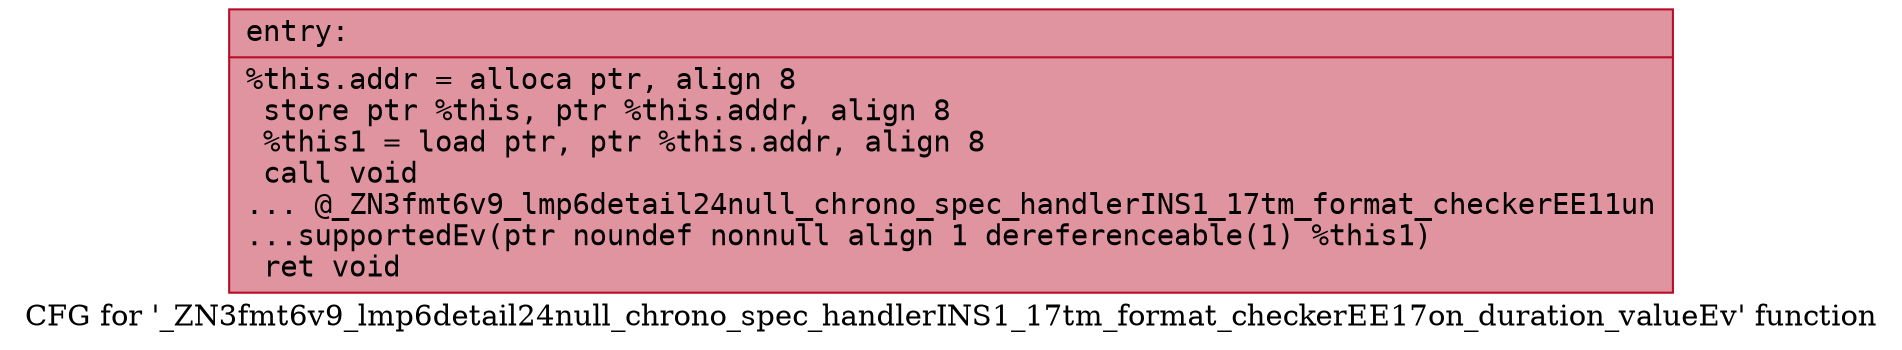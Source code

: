 digraph "CFG for '_ZN3fmt6v9_lmp6detail24null_chrono_spec_handlerINS1_17tm_format_checkerEE17on_duration_valueEv' function" {
	label="CFG for '_ZN3fmt6v9_lmp6detail24null_chrono_spec_handlerINS1_17tm_format_checkerEE17on_duration_valueEv' function";

	Node0x5584168f6610 [shape=record,color="#b70d28ff", style=filled, fillcolor="#b70d2870" fontname="Courier",label="{entry:\l|  %this.addr = alloca ptr, align 8\l  store ptr %this, ptr %this.addr, align 8\l  %this1 = load ptr, ptr %this.addr, align 8\l  call void\l... @_ZN3fmt6v9_lmp6detail24null_chrono_spec_handlerINS1_17tm_format_checkerEE11un\l...supportedEv(ptr noundef nonnull align 1 dereferenceable(1) %this1)\l  ret void\l}"];
}
